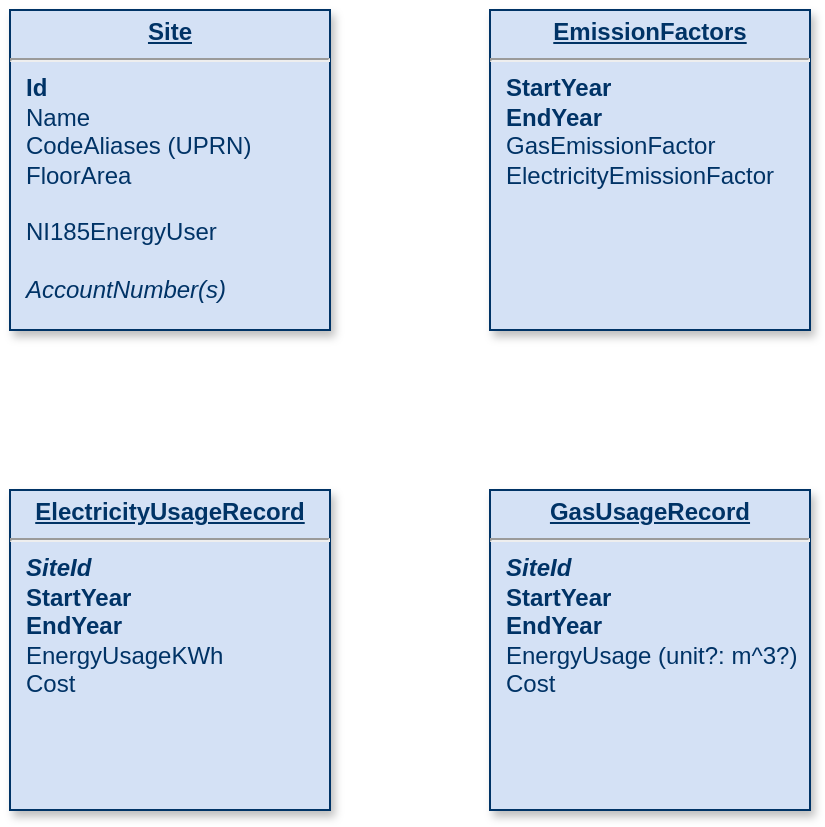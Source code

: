 <mxfile version="24.7.17">
  <diagram name="Page-1" id="efa7a0a1-bf9b-a30e-e6df-94a7791c09e9">
    <mxGraphModel dx="986" dy="591" grid="1" gridSize="10" guides="1" tooltips="1" connect="1" arrows="1" fold="1" page="1" pageScale="1" pageWidth="826" pageHeight="1169" background="none" math="0" shadow="0">
      <root>
        <mxCell id="0" />
        <mxCell id="1" parent="0" />
        <mxCell id="21" value="&lt;p style=&quot;margin: 0px; margin-top: 4px; text-align: center; text-decoration: underline;&quot;&gt;&lt;strong&gt;ElectricityUsageRecord&lt;/strong&gt;&lt;/p&gt;&lt;hr&gt;&lt;p style=&quot;margin: 0px; margin-left: 8px;&quot;&gt;&lt;b&gt;&lt;i&gt;SiteId&lt;/i&gt;&lt;br&gt;&lt;/b&gt;&lt;/p&gt;&lt;p style=&quot;margin: 0px; margin-left: 8px;&quot;&gt;&lt;b&gt;StartYear&lt;br&gt;&lt;/b&gt;&lt;/p&gt;&lt;p style=&quot;margin: 0px; margin-left: 8px;&quot;&gt;&lt;b&gt;EndYear&lt;/b&gt;&lt;/p&gt;&lt;p style=&quot;margin: 0px; margin-left: 8px;&quot;&gt;EnergyUsageKWh&lt;/p&gt;&lt;p style=&quot;margin: 0px; margin-left: 8px;&quot;&gt;Cost&lt;/p&gt;" style="verticalAlign=top;align=left;overflow=fill;fontSize=12;fontFamily=Helvetica;html=1;strokeColor=#003366;shadow=1;fillColor=#D4E1F5;fontColor=#003366" parent="1" vertex="1">
          <mxGeometry x="160.0" y="320.0" width="160" height="160" as="geometry" />
        </mxCell>
        <mxCell id="25" value="&lt;p style=&quot;margin: 0px; margin-top: 4px; text-align: center; text-decoration: underline;&quot;&gt;&lt;strong&gt;Site&lt;br&gt;&lt;/strong&gt;&lt;/p&gt;&lt;hr&gt;&lt;p style=&quot;margin: 0px; margin-left: 8px;&quot;&gt;&lt;b&gt;Id&lt;/b&gt;&lt;/p&gt;&lt;p style=&quot;margin: 0px; margin-left: 8px;&quot;&gt;Name&lt;br&gt;&lt;/p&gt;&lt;p style=&quot;margin: 0px; margin-left: 8px;&quot;&gt;CodeAliases (UPRN)&lt;br&gt;&lt;/p&gt;&lt;p style=&quot;margin: 0px; margin-left: 8px;&quot;&gt;FloorArea&lt;/p&gt;&lt;p style=&quot;margin: 0px; margin-left: 8px;&quot;&gt;&lt;br&gt;&lt;/p&gt;&lt;p style=&quot;margin: 0px; margin-left: 8px;&quot;&gt;NI185EnergyUser&lt;/p&gt;&lt;p style=&quot;margin: 0px; margin-left: 8px;&quot;&gt;&lt;br&gt;&lt;/p&gt;&lt;p style=&quot;margin: 0px; margin-left: 8px;&quot;&gt;&lt;i&gt;AccountNumber(s)&lt;/i&gt;&lt;/p&gt;" style="verticalAlign=top;align=left;overflow=fill;fontSize=12;fontFamily=Helvetica;html=1;strokeColor=#003366;shadow=1;fillColor=#D4E1F5;fontColor=#003366" parent="1" vertex="1">
          <mxGeometry x="160.0" y="80.0" width="160" height="160" as="geometry" />
        </mxCell>
        <mxCell id="w6cXoeet4l35-5nQ7rdY-114" value="&lt;p style=&quot;margin: 0px; margin-top: 4px; text-align: center; text-decoration: underline;&quot;&gt;&lt;strong&gt;GasUsageRecord&lt;/strong&gt;&lt;/p&gt;&lt;hr&gt;&lt;p style=&quot;margin: 0px; margin-left: 8px;&quot;&gt;&lt;b&gt;&lt;i&gt;SiteId&lt;/i&gt;&lt;br&gt;&lt;/b&gt;&lt;/p&gt;&lt;p style=&quot;margin: 0px; margin-left: 8px;&quot;&gt;&lt;b&gt;StartYear&lt;br&gt;&lt;/b&gt;&lt;/p&gt;&lt;p style=&quot;margin: 0px; margin-left: 8px;&quot;&gt;&lt;b&gt;EndYear&lt;/b&gt;&lt;/p&gt;&lt;p style=&quot;margin: 0px; margin-left: 8px;&quot;&gt;EnergyUsage (unit?: m^3?)&lt;br&gt;&lt;/p&gt;&lt;p style=&quot;margin: 0px; margin-left: 8px;&quot;&gt;Cost&lt;/p&gt;" style="verticalAlign=top;align=left;overflow=fill;fontSize=12;fontFamily=Helvetica;html=1;strokeColor=#003366;shadow=1;fillColor=#D4E1F5;fontColor=#003366" parent="1" vertex="1">
          <mxGeometry x="400" y="320.0" width="160" height="160" as="geometry" />
        </mxCell>
        <mxCell id="NGrEaDVm2OSLqHZJVWkh-25" value="&lt;p style=&quot;margin: 0px; margin-top: 4px; text-align: center; text-decoration: underline;&quot;&gt;&lt;strong&gt;EmissionFactors&lt;/strong&gt;&lt;/p&gt;&lt;hr&gt;&lt;p style=&quot;margin: 0px; margin-left: 8px;&quot;&gt;&lt;b&gt;StartYear&lt;/b&gt;&lt;/p&gt;&lt;p style=&quot;margin: 0px; margin-left: 8px;&quot;&gt;&lt;b&gt;EndYear&lt;/b&gt;&lt;br&gt;&lt;/p&gt;&lt;p style=&quot;margin: 0px; margin-left: 8px;&quot;&gt;GasEmissionFactor&lt;/p&gt;&lt;p style=&quot;margin: 0px; margin-left: 8px;&quot;&gt;ElectricityEmissionFactor&lt;/p&gt;" style="verticalAlign=top;align=left;overflow=fill;fontSize=12;fontFamily=Helvetica;html=1;strokeColor=#003366;shadow=1;fillColor=#D4E1F5;fontColor=#003366" vertex="1" parent="1">
          <mxGeometry x="400.0" y="80.0" width="160" height="160" as="geometry" />
        </mxCell>
      </root>
    </mxGraphModel>
  </diagram>
</mxfile>
